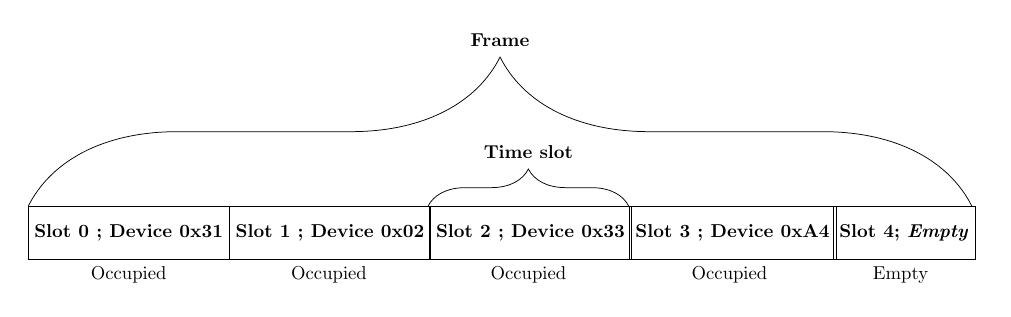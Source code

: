 \resizebox{1\textwidth}{!}{%
\begin{tikzpicture}[scale=\textwidth]
\node[draw, align = center, 
		minimum width=0.22\textwidth, 
		minimum height=10mm,
		label=below:Occupied] 
	(slot0) at (0,0)
	{\textbf{Slot 0 ; Device 0x31}};
\node[draw, right = 0cm of slot0,
		minimum width=0.22\textwidth, 
		minimum height=10mm,
		label=below:Occupied]
	(slot1)
	{\textbf{Slot 1 ; Device 0x02}};
\node[draw, right = 0cm of slot1,
		minimum width=0.22\textwidth, 
		minimum height=10mm,
		label=below:Occupied]
	(slot2)
	{\textbf{Slot 2 ; Device 0x33}};
\node[draw, right = 0cm of slot2,
		minimum width=0.22\textwidth, 
		minimum height=10mm,
		label=below:Occupied]
	(slot3)
	{\textbf{Slot 3 ; Device 0xA4}};
\node[draw, right = 0cm of slot3,
		minimum width=0.22\textwidth, 
		minimum height=10mm,
		label=below:Empty]
	(slot4)
	{\textbf{Slot 4; \textit{Empty}}};
\draw [decoration={brace, amplitude=+20pt}, decorate]
    (slot2.north west) -- (slot2.north east) node [black,midway,above=+22pt] 
    {\textbf{Time slot}};
\draw [decoration={brace, amplitude=+80pt}, decorate]
    (slot0.north west) -- (slot4.north east) node [black,midway,above=+82pt] 
    {\textbf{Frame}};	
\end{tikzpicture}
}%